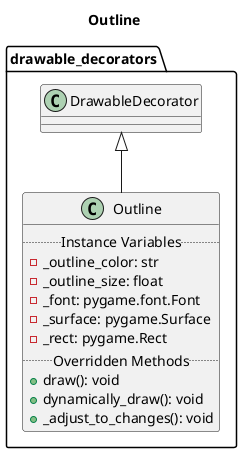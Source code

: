 @startuml Outline
title Outline

package "drawable_decorators" {
    class Outline extends DrawableDecorator{
    ..Instance Variables..
    - _outline_color: str
    - _outline_size: float
    - _font: pygame.font.Font
    - _surface: pygame.Surface
    - _rect: pygame.Rect
    ..Overridden Methods..
    + draw(): void
    + dynamically_draw(): void
    + _adjust_to_changes(): void
}
}

@enduml